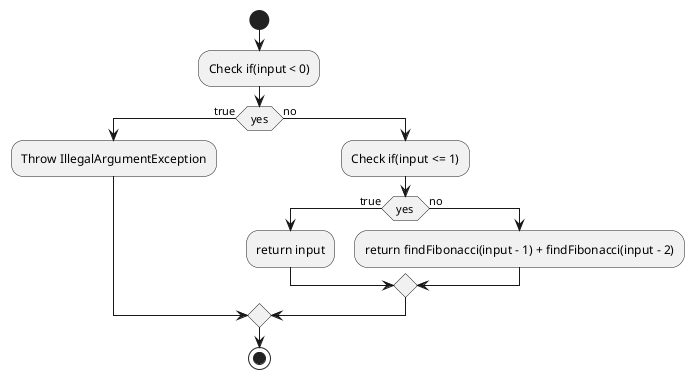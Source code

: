 @startuml
'https://plantuml.com/activity-diagram-beta

start
:Check if(input < 0);
if (yes) then (true)
  :Throw IllegalArgumentException;
  else (no)
  :Check if(input <= 1);
  if (yes) then (true)
  :return input;
  else(no)
    :return findFibonacci(input - 1) + findFibonacci(input - 2);
    endif
endif
stop

@enduml
